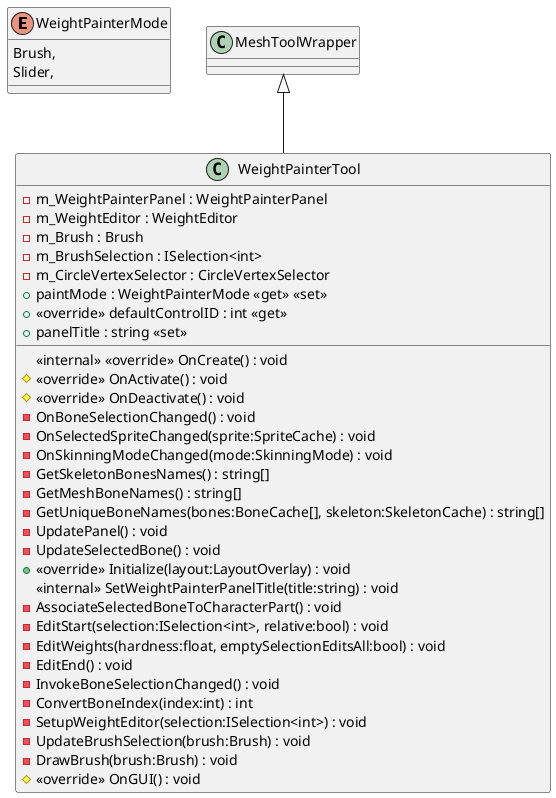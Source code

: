 @startuml
enum WeightPainterMode {
    Brush,
    Slider,
}
class WeightPainterTool {
    - m_WeightPainterPanel : WeightPainterPanel
    - m_WeightEditor : WeightEditor
    - m_Brush : Brush
    - m_BrushSelection : ISelection<int>
    - m_CircleVertexSelector : CircleVertexSelector
    + paintMode : WeightPainterMode <<get>> <<set>>
    + <<override>> defaultControlID : int <<get>>
    <<internal>> <<override>> OnCreate() : void
    + panelTitle : string <<set>>
    # <<override>> OnActivate() : void
    # <<override>> OnDeactivate() : void
    - OnBoneSelectionChanged() : void
    - OnSelectedSpriteChanged(sprite:SpriteCache) : void
    - OnSkinningModeChanged(mode:SkinningMode) : void
    - GetSkeletonBonesNames() : string[]
    - GetMeshBoneNames() : string[]
    - GetUniqueBoneNames(bones:BoneCache[], skeleton:SkeletonCache) : string[]
    - UpdatePanel() : void
    - UpdateSelectedBone() : void
    + <<override>> Initialize(layout:LayoutOverlay) : void
    <<internal>> SetWeightPainterPanelTitle(title:string) : void
    - AssociateSelectedBoneToCharacterPart() : void
    - EditStart(selection:ISelection<int>, relative:bool) : void
    - EditWeights(hardness:float, emptySelectionEditsAll:bool) : void
    - EditEnd() : void
    - InvokeBoneSelectionChanged() : void
    - ConvertBoneIndex(index:int) : int
    - SetupWeightEditor(selection:ISelection<int>) : void
    - UpdateBrushSelection(brush:Brush) : void
    - DrawBrush(brush:Brush) : void
    # <<override>> OnGUI() : void
}
MeshToolWrapper <|-- WeightPainterTool
@enduml
